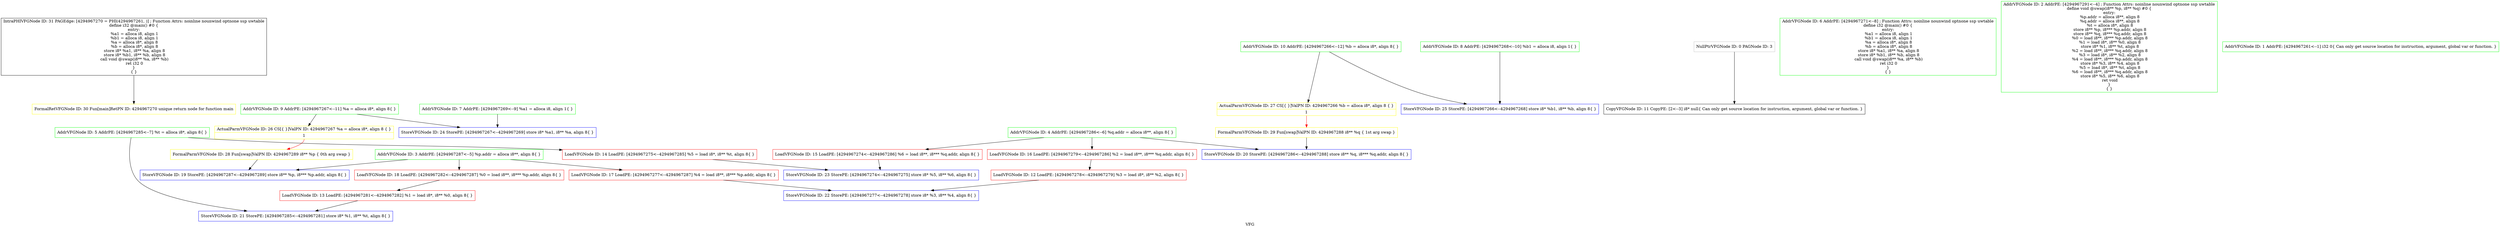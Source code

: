 digraph "VFG" {
	label="VFG";

	Node0x100c2d8a0 [shape=record,color=black,label="{IntraPHIVFGNode ID: 31 PAGEdge: [4294967270 = PHI(4294967261, )]   ; Function Attrs: noinline nounwind optnone ssp uwtable\ndefine i32 @main() #0 \{\nentry:\n  %a1 = alloca i8, align 1\n  %b1 = alloca i8, align 1\n  %a = alloca i8*, align 8\n  %b = alloca i8*, align 8\n  store i8* %a1, i8** %a, align 8\n  store i8* %b1, i8** %b, align 8\n  call void @swap(i8** %a, i8** %b)\n  ret i32 0\n\}\n\{  \}}"];
	Node0x100c2d8a0 -> Node0x100c2d7c0[style=solid];
	Node0x100c2d7c0 [shape=record,color=yellow,style=double,label="{FormalRetVFGNode ID: 30 Fun[main]RetPN ID: 4294967270 unique return node for function main}"];
	Node0x100c2d680 [shape=record,color=yellow,style=double,label="{FormalParmVFGNode ID: 29 Fun[swap]ValPN ID: 4294967288 i8** %q \{ 1st arg swap  \}}"];
	Node0x100c2d680 -> Node0x100c2cc30[style=solid];
	Node0x100c2d540 [shape=record,color=yellow,style=double,label="{FormalParmVFGNode ID: 28 Fun[swap]ValPN ID: 4294967289 i8** %p \{ 0th arg swap  \}}"];
	Node0x100c2d540 -> Node0x100c2cb60[style=solid];
	Node0x100c2d430 [shape=record,color=yellow,style=double,label="{ActualParmVFGNode ID: 27 CS[\{  \}]ValPN ID: 4294967266   %b = alloca i8*, align 8 \{  \}|{<s0>1}}"];
	Node0x100c2d430:s0 -> Node0x100c2d680[style=solid,color=red];
	Node0x100c2c4e0 [shape=record,color=yellow,style=double,label="{ActualParmVFGNode ID: 26 CS[\{  \}]ValPN ID: 4294967267   %a = alloca i8*, align 8 \{  \}|{<s0>1}}"];
	Node0x100c2c4e0:s0 -> Node0x100c2d540[style=solid,color=red];
	Node0x100c2c340 [shape=record,color=blue,label="{StoreVFGNode ID: 25 StorePE: [4294967266\<--4294967268]    store i8* %b1, i8** %b, align 8\{  \}}"];
	Node0x100c2d150 [shape=record,color=blue,label="{StoreVFGNode ID: 24 StorePE: [4294967267\<--4294967269]    store i8* %a1, i8** %a, align 8\{  \}}"];
	Node0x100c2cf40 [shape=record,color=blue,label="{StoreVFGNode ID: 23 StorePE: [4294967274\<--4294967275]    store i8* %5, i8** %6, align 8\{  \}}"];
	Node0x100c2ce70 [shape=record,color=blue,label="{StoreVFGNode ID: 22 StorePE: [4294967277\<--4294967278]    store i8* %3, i8** %4, align 8\{  \}}"];
	Node0x100c2cdc0 [shape=record,color=blue,label="{StoreVFGNode ID: 21 StorePE: [4294967285\<--4294967281]    store i8* %1, i8** %t, align 8\{  \}}"];
	Node0x100c2cc30 [shape=record,color=blue,label="{StoreVFGNode ID: 20 StorePE: [4294967286\<--4294967288]    store i8** %q, i8*** %q.addr, align 8\{  \}}"];
	Node0x100c2cb60 [shape=record,color=blue,label="{StoreVFGNode ID: 19 StorePE: [4294967287\<--4294967289]    store i8** %p, i8*** %p.addr, align 8\{  \}}"];
	Node0x100c2ca70 [shape=record,color=red,label="{LoadVFGNode ID: 18 LoadPE: [4294967282\<--4294967287]    %0 = load i8**, i8*** %p.addr, align 8\{  \}}"];
	Node0x100c2ca70 -> Node0x100c2c5c0[style=solid];
	Node0x100c2c980 [shape=record,color=red,label="{LoadVFGNode ID: 17 LoadPE: [4294967277\<--4294967287]    %4 = load i8**, i8*** %p.addr, align 8\{  \}}"];
	Node0x100c2c980 -> Node0x100c2ce70[style=solid];
	Node0x100c2c890 [shape=record,color=red,label="{LoadVFGNode ID: 16 LoadPE: [4294967279\<--4294967286]    %2 = load i8**, i8*** %q.addr, align 8\{  \}}"];
	Node0x100c2c890 -> Node0x100c2bc20[style=solid];
	Node0x100c2c7a0 [shape=record,color=red,label="{LoadVFGNode ID: 15 LoadPE: [4294967274\<--4294967286]    %6 = load i8**, i8*** %q.addr, align 8\{  \}}"];
	Node0x100c2c7a0 -> Node0x100c2cf40[style=solid];
	Node0x100c2c6b0 [shape=record,color=red,label="{LoadVFGNode ID: 14 LoadPE: [4294967275\<--4294967285]    %5 = load i8*, i8** %t, align 8\{  \}}"];
	Node0x100c2c6b0 -> Node0x100c2cf40[style=solid];
	Node0x100c2c5c0 [shape=record,color=red,label="{LoadVFGNode ID: 13 LoadPE: [4294967281\<--4294967282]    %1 = load i8*, i8** %0, align 8\{  \}}"];
	Node0x100c2c5c0 -> Node0x100c2cdc0[style=solid];
	Node0x100c2bc20 [shape=record,color=red,label="{LoadVFGNode ID: 12 LoadPE: [4294967278\<--4294967279]    %3 = load i8*, i8** %2, align 8\{  \}}"];
	Node0x100c2bc20 -> Node0x100c2ce70[style=solid];
	Node0x100c2c250 [shape=record,color=black,label="{CopyVFGNode ID: 11 CopyPE: [2\<--3]  i8* null\{ Can only get source location for instruction, argument, global var or function. \}}"];
	Node0x100c2c160 [shape=record,color=green,label="{AddrVFGNode ID: 10 AddrPE: [4294967266\<--12]    %b = alloca i8*, align 8\{  \}}"];
	Node0x100c2c160 -> Node0x100c2c340[style=solid];
	Node0x100c2c160 -> Node0x100c2d430[style=solid];
	Node0x100c2c070 [shape=record,color=green,label="{AddrVFGNode ID: 9 AddrPE: [4294967267\<--11]    %a = alloca i8*, align 8\{  \}}"];
	Node0x100c2c070 -> Node0x100c2d150[style=solid];
	Node0x100c2c070 -> Node0x100c2c4e0[style=solid];
	Node0x100c2bf80 [shape=record,color=green,label="{AddrVFGNode ID: 8 AddrPE: [4294967268\<--10]    %b1 = alloca i8, align 1\{  \}}"];
	Node0x100c2bf80 -> Node0x100c2c340[style=solid];
	Node0x100c2be50 [shape=record,color=green,label="{AddrVFGNode ID: 7 AddrPE: [4294967269\<--9]    %a1 = alloca i8, align 1\{  \}}"];
	Node0x100c2be50 -> Node0x100c2d150[style=solid];
	Node0x100c2bd40 [shape=record,color=green,label="{AddrVFGNode ID: 6 AddrPE: [4294967271\<--8]  ; Function Attrs: noinline nounwind optnone ssp uwtable\ndefine i32 @main() #0 \{\nentry:\n  %a1 = alloca i8, align 1\n  %b1 = alloca i8, align 1\n  %a = alloca i8*, align 8\n  %b = alloca i8*, align 8\n  store i8* %a1, i8** %a, align 8\n  store i8* %b1, i8** %b, align 8\n  call void @swap(i8** %a, i8** %b)\n  ret i32 0\n\}\n\{  \}}"];
	Node0x100c2afc0 [shape=record,color=green,label="{AddrVFGNode ID: 5 AddrPE: [4294967285\<--7]    %t = alloca i8*, align 8\{  \}}"];
	Node0x100c2afc0 -> Node0x100c2c6b0[style=solid];
	Node0x100c2afc0 -> Node0x100c2cdc0[style=solid];
	Node0x100c2aed0 [shape=record,color=green,label="{AddrVFGNode ID: 4 AddrPE: [4294967286\<--6]    %q.addr = alloca i8**, align 8\{  \}}"];
	Node0x100c2aed0 -> Node0x100c2c7a0[style=solid];
	Node0x100c2aed0 -> Node0x100c2c890[style=solid];
	Node0x100c2aed0 -> Node0x100c2cc30[style=solid];
	Node0x100c2b2e0 [shape=record,color=green,label="{AddrVFGNode ID: 3 AddrPE: [4294967287\<--5]    %p.addr = alloca i8**, align 8\{  \}}"];
	Node0x100c2b2e0 -> Node0x100c2c980[style=solid];
	Node0x100c2b2e0 -> Node0x100c2ca70[style=solid];
	Node0x100c2b2e0 -> Node0x100c2cb60[style=solid];
	Node0x100c2ade0 [shape=record,color=green,label="{AddrVFGNode ID: 2 AddrPE: [4294967291\<--4]  ; Function Attrs: noinline nounwind optnone ssp uwtable\ndefine void @swap(i8** %p, i8** %q) #0 \{\nentry:\n  %p.addr = alloca i8**, align 8\n  %q.addr = alloca i8**, align 8\n  %t = alloca i8*, align 8\n  store i8** %p, i8*** %p.addr, align 8\n  store i8** %q, i8*** %q.addr, align 8\n  %0 = load i8**, i8*** %p.addr, align 8\n  %1 = load i8*, i8** %0, align 8\n  store i8* %1, i8** %t, align 8\n  %2 = load i8**, i8*** %q.addr, align 8\n  %3 = load i8*, i8** %2, align 8\n  %4 = load i8**, i8*** %p.addr, align 8\n  store i8* %3, i8** %4, align 8\n  %5 = load i8*, i8** %t, align 8\n  %6 = load i8**, i8*** %q.addr, align 8\n  store i8* %5, i8** %6, align 8\n  ret void\n\}\n\{  \}}"];
	Node0x100c19020 [shape=record,color=green,label="{AddrVFGNode ID: 1 AddrPE: [4294967261\<--1]  i32 0\{ Can only get source location for instruction, argument, global var or function. \}}"];
	Node0x100c2b060 [shape=record,color=grey,label="{NullPtrVFGNode ID: 0 PAGNode ID: 3\n}"];
	Node0x100c2b060 -> Node0x100c2c250[style=solid];
}
